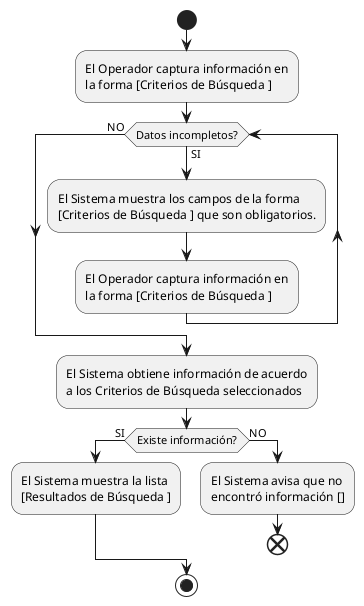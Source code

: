@startuml
start
:El Operador captura información en 
la forma [Criterios de Búsqueda ];
while (Datos incompletos?) is (SI)  
	:El Sistema muestra los campos de la forma 
	[Criterios de Búsqueda ] que son obligatorios.;  
	:El Operador captura información en 
	la forma [Criterios de Búsqueda ];
endwhile (NO) 
	:El Sistema obtiene información de acuerdo 
	a los Criterios de Búsqueda seleccionados;
	if (Existe información?) then (SI)    
		:El Sistema muestra la lista 
		[Resultados de Búsqueda ];
	else (NO)    
		:El Sistema avisa que no 
		encontró información [];		  
		end  
	endif
stop
@enduml

